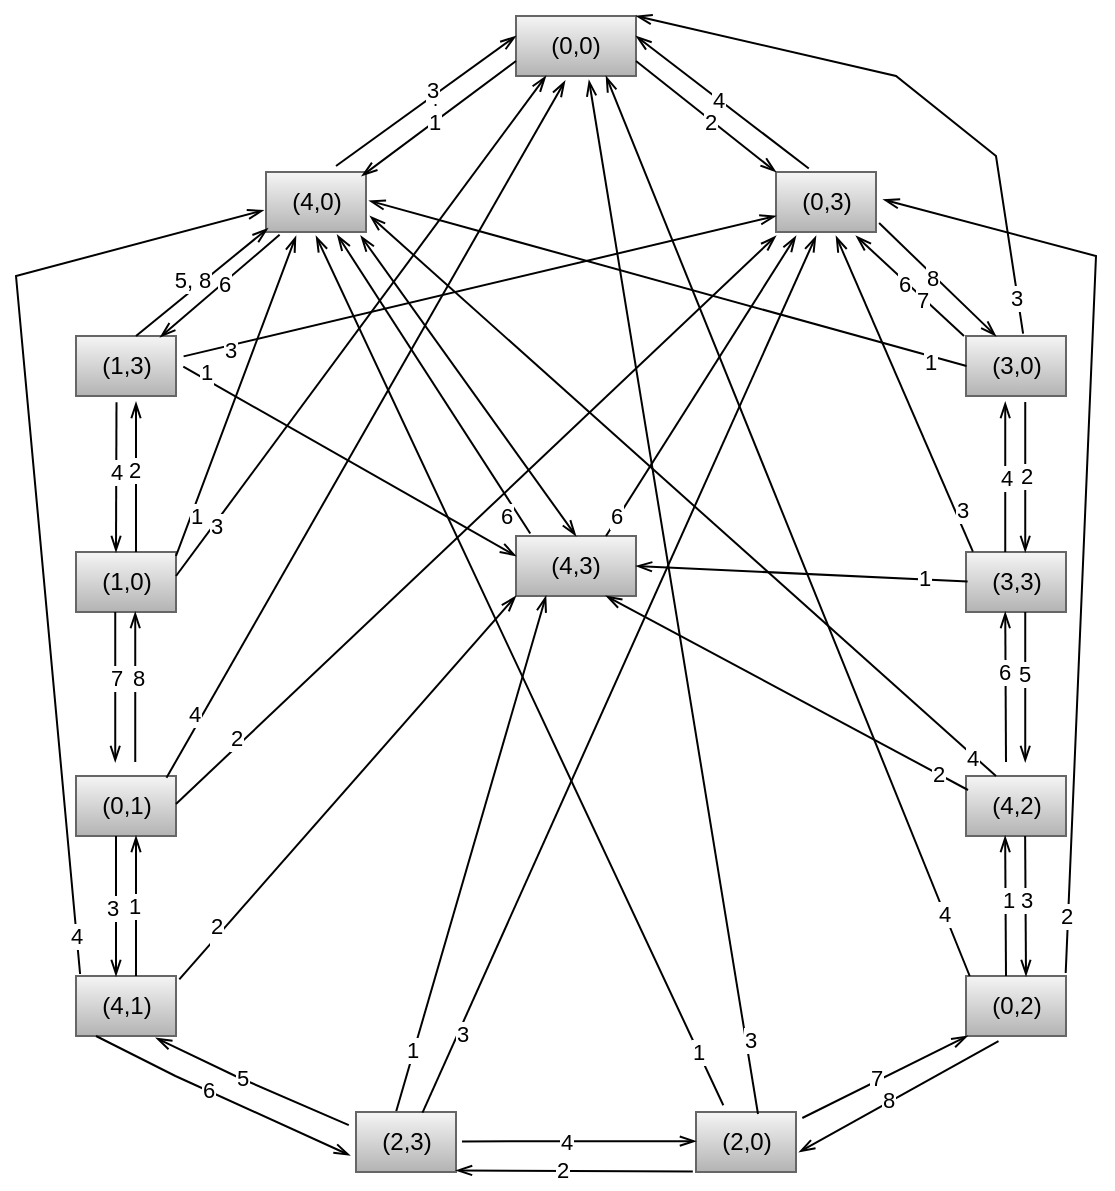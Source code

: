 <mxfile version="24.9.0">
  <diagram name="Strona-1" id="5XHEG-r7JcozLYzEbHpV">
    <mxGraphModel dx="1221" dy="759" grid="1" gridSize="10" guides="1" tooltips="1" connect="1" arrows="1" fold="1" page="1" pageScale="1" pageWidth="827" pageHeight="1169" math="0" shadow="0">
      <root>
        <mxCell id="0" />
        <mxCell id="1" parent="0" />
        <mxCell id="aYmNwZs_Y1c9iqJjh8kd-1" value="(0,0)" style="text;html=1;align=center;verticalAlign=middle;whiteSpace=wrap;rounded=0;fillColor=#f5f5f5;strokeColor=#666666;gradientColor=#b3b3b3;" parent="1" vertex="1">
          <mxGeometry x="370" y="90" width="60" height="30" as="geometry" />
        </mxCell>
        <mxCell id="aYmNwZs_Y1c9iqJjh8kd-2" value="(4,0)" style="text;html=1;align=center;verticalAlign=middle;resizable=0;points=[];autosize=1;strokeColor=#666666;fillColor=#f5f5f5;gradientColor=#b3b3b3;" parent="1" vertex="1">
          <mxGeometry x="245" y="168" width="50" height="30" as="geometry" />
        </mxCell>
        <mxCell id="aYmNwZs_Y1c9iqJjh8kd-3" value="(0,3)" style="text;html=1;align=center;verticalAlign=middle;resizable=0;points=[];autosize=1;strokeColor=#666666;fillColor=#f5f5f5;gradientColor=#b3b3b3;" parent="1" vertex="1">
          <mxGeometry x="500" y="168" width="50" height="30" as="geometry" />
        </mxCell>
        <mxCell id="aYmNwZs_Y1c9iqJjh8kd-4" value="" style="endArrow=none;startArrow=openThin;html=1;rounded=0;entryX=0;entryY=0.75;entryDx=0;entryDy=0;startFill=0;endFill=0;exitX=0.957;exitY=0.067;exitDx=0;exitDy=0;exitPerimeter=0;" parent="1" source="aYmNwZs_Y1c9iqJjh8kd-2" target="aYmNwZs_Y1c9iqJjh8kd-1" edge="1">
          <mxGeometry width="50" height="50" relative="1" as="geometry">
            <mxPoint x="300" y="170" as="sourcePoint" />
            <mxPoint x="365" y="120" as="targetPoint" />
          </mxGeometry>
        </mxCell>
        <mxCell id="aYmNwZs_Y1c9iqJjh8kd-19" value="1&lt;div&gt;&lt;br&gt;&lt;/div&gt;" style="edgeLabel;html=1;align=center;verticalAlign=middle;resizable=0;points=[];" parent="aYmNwZs_Y1c9iqJjh8kd-4" vertex="1" connectable="0">
          <mxGeometry x="0.009" relative="1" as="geometry">
            <mxPoint x="-3" y="9" as="offset" />
          </mxGeometry>
        </mxCell>
        <mxCell id="aYmNwZs_Y1c9iqJjh8kd-7" value="" style="endArrow=none;startArrow=openThin;html=1;rounded=0;entryX=1;entryY=0.75;entryDx=0;entryDy=0;targetPerimeterSpacing=6;startFill=0;endFill=0;" parent="1" target="aYmNwZs_Y1c9iqJjh8kd-1" edge="1">
          <mxGeometry width="50" height="50" relative="1" as="geometry">
            <mxPoint x="500" y="168" as="sourcePoint" />
            <mxPoint x="425" y="111" as="targetPoint" />
          </mxGeometry>
        </mxCell>
        <mxCell id="aYmNwZs_Y1c9iqJjh8kd-21" value="2" style="edgeLabel;html=1;align=center;verticalAlign=middle;resizable=0;points=[];" parent="aYmNwZs_Y1c9iqJjh8kd-7" vertex="1" connectable="0">
          <mxGeometry x="-0.074" y="1" relative="1" as="geometry">
            <mxPoint as="offset" />
          </mxGeometry>
        </mxCell>
        <mxCell id="aYmNwZs_Y1c9iqJjh8kd-8" value="(4,3)" style="text;html=1;align=center;verticalAlign=middle;whiteSpace=wrap;rounded=0;fillColor=#f5f5f5;strokeColor=#666666;gradientColor=#b3b3b3;" parent="1" vertex="1">
          <mxGeometry x="370" y="350" width="60" height="30" as="geometry" />
        </mxCell>
        <mxCell id="aYmNwZs_Y1c9iqJjh8kd-9" value="(1,3)" style="text;html=1;align=center;verticalAlign=middle;resizable=0;points=[];autosize=1;strokeColor=#666666;fillColor=#f5f5f5;gradientColor=#b3b3b3;" parent="1" vertex="1">
          <mxGeometry x="150" y="250" width="50" height="30" as="geometry" />
        </mxCell>
        <mxCell id="aYmNwZs_Y1c9iqJjh8kd-10" value="(3,0)" style="text;html=1;align=center;verticalAlign=middle;resizable=0;points=[];autosize=1;strokeColor=#666666;fillColor=#f5f5f5;gradientColor=#b3b3b3;" parent="1" vertex="1">
          <mxGeometry x="595" y="250" width="50" height="30" as="geometry" />
        </mxCell>
        <mxCell id="aYmNwZs_Y1c9iqJjh8kd-11" value="(1,0)" style="text;html=1;align=center;verticalAlign=middle;resizable=0;points=[];autosize=1;strokeColor=#666666;fillColor=#f5f5f5;gradientColor=#b3b3b3;" parent="1" vertex="1">
          <mxGeometry x="150" y="358" width="50" height="30" as="geometry" />
        </mxCell>
        <mxCell id="aYmNwZs_Y1c9iqJjh8kd-12" value="(0,1)" style="text;html=1;align=center;verticalAlign=middle;resizable=0;points=[];autosize=1;strokeColor=#666666;fillColor=#f5f5f5;gradientColor=#b3b3b3;" parent="1" vertex="1">
          <mxGeometry x="150" y="470" width="50" height="30" as="geometry" />
        </mxCell>
        <mxCell id="aYmNwZs_Y1c9iqJjh8kd-13" value="(4,1)" style="text;html=1;align=center;verticalAlign=middle;resizable=0;points=[];autosize=1;strokeColor=#666666;fillColor=#f5f5f5;gradientColor=#b3b3b3;" parent="1" vertex="1">
          <mxGeometry x="150" y="570" width="50" height="30" as="geometry" />
        </mxCell>
        <mxCell id="aYmNwZs_Y1c9iqJjh8kd-14" value="(3,3)" style="text;html=1;align=center;verticalAlign=middle;resizable=0;points=[];autosize=1;strokeColor=#666666;fillColor=#f5f5f5;gradientColor=#b3b3b3;" parent="1" vertex="1">
          <mxGeometry x="595" y="358" width="50" height="30" as="geometry" />
        </mxCell>
        <mxCell id="aYmNwZs_Y1c9iqJjh8kd-15" value="(4,2)" style="text;html=1;align=center;verticalAlign=middle;resizable=0;points=[];autosize=1;strokeColor=#666666;fillColor=#f5f5f5;gradientColor=#b3b3b3;" parent="1" vertex="1">
          <mxGeometry x="595" y="470" width="50" height="30" as="geometry" />
        </mxCell>
        <mxCell id="aYmNwZs_Y1c9iqJjh8kd-16" value="(0,2)" style="text;html=1;align=center;verticalAlign=middle;resizable=0;points=[];autosize=1;strokeColor=#666666;fillColor=#f5f5f5;gradientColor=#b3b3b3;" parent="1" vertex="1">
          <mxGeometry x="595" y="570" width="50" height="30" as="geometry" />
        </mxCell>
        <mxCell id="aYmNwZs_Y1c9iqJjh8kd-27" value="" style="endArrow=openThin;startArrow=none;html=1;rounded=0;entryX=0.019;entryY=0.94;entryDx=0;entryDy=0;startFill=0;endFill=0;entryPerimeter=0;" parent="1" target="aYmNwZs_Y1c9iqJjh8kd-2" edge="1">
          <mxGeometry width="50" height="50" relative="1" as="geometry">
            <mxPoint x="180" y="250" as="sourcePoint" />
            <mxPoint x="255" y="193" as="targetPoint" />
          </mxGeometry>
        </mxCell>
        <mxCell id="Pfp1v4sWHXsM7J0-VuYN-1" value="5, 8" style="edgeLabel;html=1;align=center;verticalAlign=middle;resizable=0;points=[];" parent="aYmNwZs_Y1c9iqJjh8kd-27" connectable="0" vertex="1">
          <mxGeometry x="-0.127" y="1" relative="1" as="geometry">
            <mxPoint y="-4" as="offset" />
          </mxGeometry>
        </mxCell>
        <mxCell id="aYmNwZs_Y1c9iqJjh8kd-23" value="" style="endArrow=none;startArrow=openThin;html=1;rounded=0;startFill=0;endFill=0;exitX=0.841;exitY=0.02;exitDx=0;exitDy=0;exitPerimeter=0;entryX=0.136;entryY=1.047;entryDx=0;entryDy=0;entryPerimeter=0;" parent="1" source="aYmNwZs_Y1c9iqJjh8kd-9" target="aYmNwZs_Y1c9iqJjh8kd-2" edge="1">
          <mxGeometry width="50" height="50" relative="1" as="geometry">
            <mxPoint x="200" y="250" as="sourcePoint" />
            <mxPoint x="250" y="210" as="targetPoint" />
          </mxGeometry>
        </mxCell>
        <mxCell id="aYmNwZs_Y1c9iqJjh8kd-24" value="6" style="edgeLabel;html=1;align=center;verticalAlign=middle;resizable=0;points=[];" parent="aYmNwZs_Y1c9iqJjh8kd-23" vertex="1" connectable="0">
          <mxGeometry x="0.009" relative="1" as="geometry">
            <mxPoint x="2" y="-1" as="offset" />
          </mxGeometry>
        </mxCell>
        <mxCell id="aYmNwZs_Y1c9iqJjh8kd-29" value="" style="endArrow=none;startArrow=openThin;html=1;rounded=0;entryX=1.031;entryY=0.851;entryDx=0;entryDy=0;startFill=0;endFill=0;entryPerimeter=0;" parent="1" target="aYmNwZs_Y1c9iqJjh8kd-3" edge="1">
          <mxGeometry width="50" height="50" relative="1" as="geometry">
            <mxPoint x="610" y="250" as="sourcePoint" />
            <mxPoint x="540.0" y="193" as="targetPoint" />
          </mxGeometry>
        </mxCell>
        <mxCell id="aYmNwZs_Y1c9iqJjh8kd-30" value="&lt;div&gt;8&lt;/div&gt;" style="edgeLabel;html=1;align=center;verticalAlign=middle;resizable=0;points=[];" parent="aYmNwZs_Y1c9iqJjh8kd-29" vertex="1" connectable="0">
          <mxGeometry x="0.009" relative="1" as="geometry">
            <mxPoint x="-3" y="-1" as="offset" />
          </mxGeometry>
        </mxCell>
        <mxCell id="aYmNwZs_Y1c9iqJjh8kd-25" value="" style="endArrow=openThin;startArrow=none;html=1;rounded=0;startFill=0;endFill=0;" parent="1" edge="1">
          <mxGeometry width="50" height="50" relative="1" as="geometry">
            <mxPoint x="594" y="250" as="sourcePoint" />
            <mxPoint x="540" y="200" as="targetPoint" />
          </mxGeometry>
        </mxCell>
        <mxCell id="aYmNwZs_Y1c9iqJjh8kd-26" value="&lt;div&gt;6&lt;/div&gt;" style="edgeLabel;html=1;align=center;verticalAlign=middle;resizable=0;points=[];" parent="aYmNwZs_Y1c9iqJjh8kd-25" vertex="1" connectable="0">
          <mxGeometry x="0.009" relative="1" as="geometry">
            <mxPoint x="-3" y="-1" as="offset" />
          </mxGeometry>
        </mxCell>
        <mxCell id="aYmNwZs_Y1c9iqJjh8kd-31" value="7" style="edgeLabel;html=1;align=center;verticalAlign=middle;resizable=0;points=[];" parent="aYmNwZs_Y1c9iqJjh8kd-25" vertex="1" connectable="0">
          <mxGeometry x="-0.249" y="1" relative="1" as="geometry">
            <mxPoint as="offset" />
          </mxGeometry>
        </mxCell>
        <mxCell id="aYmNwZs_Y1c9iqJjh8kd-33" value="" style="endArrow=none;startArrow=openThin;html=1;rounded=0;entryX=0.405;entryY=1.106;entryDx=0;entryDy=0;startFill=0;endFill=0;entryPerimeter=0;" parent="1" target="aYmNwZs_Y1c9iqJjh8kd-9" edge="1">
          <mxGeometry width="50" height="50" relative="1" as="geometry">
            <mxPoint x="170" y="358" as="sourcePoint" />
            <mxPoint x="245" y="301" as="targetPoint" />
          </mxGeometry>
        </mxCell>
        <mxCell id="aYmNwZs_Y1c9iqJjh8kd-41" value="4" style="edgeLabel;html=1;align=center;verticalAlign=middle;resizable=0;points=[];" parent="aYmNwZs_Y1c9iqJjh8kd-33" vertex="1" connectable="0">
          <mxGeometry x="0.068" relative="1" as="geometry">
            <mxPoint as="offset" />
          </mxGeometry>
        </mxCell>
        <mxCell id="aYmNwZs_Y1c9iqJjh8kd-34" value="" style="endArrow=openThin;startArrow=none;html=1;rounded=0;entryX=0.405;entryY=1.106;entryDx=0;entryDy=0;startFill=0;endFill=0;entryPerimeter=0;" parent="1" edge="1">
          <mxGeometry width="50" height="50" relative="1" as="geometry">
            <mxPoint x="180" y="358" as="sourcePoint" />
            <mxPoint x="180" y="283" as="targetPoint" />
          </mxGeometry>
        </mxCell>
        <mxCell id="aYmNwZs_Y1c9iqJjh8kd-42" value="2" style="edgeLabel;html=1;align=center;verticalAlign=middle;resizable=0;points=[];" parent="aYmNwZs_Y1c9iqJjh8kd-34" vertex="1" connectable="0">
          <mxGeometry x="0.106" y="1" relative="1" as="geometry">
            <mxPoint as="offset" />
          </mxGeometry>
        </mxCell>
        <mxCell id="aYmNwZs_Y1c9iqJjh8kd-35" value="" style="endArrow=none;startArrow=openThin;html=1;rounded=0;entryX=0.405;entryY=1.106;entryDx=0;entryDy=0;startFill=0;endFill=0;entryPerimeter=0;" parent="1" edge="1">
          <mxGeometry width="50" height="50" relative="1" as="geometry">
            <mxPoint x="169.62" y="463" as="sourcePoint" />
            <mxPoint x="169.62" y="388" as="targetPoint" />
          </mxGeometry>
        </mxCell>
        <mxCell id="aYmNwZs_Y1c9iqJjh8kd-43" value="7" style="edgeLabel;html=1;align=center;verticalAlign=middle;resizable=0;points=[];" parent="aYmNwZs_Y1c9iqJjh8kd-35" vertex="1" connectable="0">
          <mxGeometry x="0.117" relative="1" as="geometry">
            <mxPoint as="offset" />
          </mxGeometry>
        </mxCell>
        <mxCell id="aYmNwZs_Y1c9iqJjh8kd-36" value="" style="endArrow=openThin;startArrow=none;html=1;rounded=0;entryX=0.405;entryY=1.106;entryDx=0;entryDy=0;startFill=0;endFill=0;entryPerimeter=0;" parent="1" edge="1">
          <mxGeometry width="50" height="50" relative="1" as="geometry">
            <mxPoint x="179.62" y="463" as="sourcePoint" />
            <mxPoint x="179.62" y="388" as="targetPoint" />
          </mxGeometry>
        </mxCell>
        <mxCell id="aYmNwZs_Y1c9iqJjh8kd-44" value="8" style="edgeLabel;html=1;align=center;verticalAlign=middle;resizable=0;points=[];" parent="aYmNwZs_Y1c9iqJjh8kd-36" vertex="1" connectable="0">
          <mxGeometry x="0.117" y="-1" relative="1" as="geometry">
            <mxPoint as="offset" />
          </mxGeometry>
        </mxCell>
        <mxCell id="aYmNwZs_Y1c9iqJjh8kd-37" value="" style="endArrow=openThin;startArrow=none;html=1;rounded=0;entryX=0.405;entryY=1.106;entryDx=0;entryDy=0;startFill=0;endFill=0;entryPerimeter=0;" parent="1" edge="1">
          <mxGeometry width="50" height="50" relative="1" as="geometry">
            <mxPoint x="614.62" y="358" as="sourcePoint" />
            <mxPoint x="614.62" y="283" as="targetPoint" />
          </mxGeometry>
        </mxCell>
        <mxCell id="aYmNwZs_Y1c9iqJjh8kd-45" value="4" style="edgeLabel;html=1;align=center;verticalAlign=middle;resizable=0;points=[];" parent="aYmNwZs_Y1c9iqJjh8kd-37" vertex="1" connectable="0">
          <mxGeometry x="-0.017" relative="1" as="geometry">
            <mxPoint as="offset" />
          </mxGeometry>
        </mxCell>
        <mxCell id="aYmNwZs_Y1c9iqJjh8kd-38" value="" style="endArrow=none;startArrow=openThin;html=1;rounded=0;entryX=0.405;entryY=1.106;entryDx=0;entryDy=0;startFill=0;endFill=0;entryPerimeter=0;" parent="1" edge="1">
          <mxGeometry width="50" height="50" relative="1" as="geometry">
            <mxPoint x="624.62" y="358" as="sourcePoint" />
            <mxPoint x="624.62" y="283" as="targetPoint" />
          </mxGeometry>
        </mxCell>
        <mxCell id="aYmNwZs_Y1c9iqJjh8kd-46" value="2" style="edgeLabel;html=1;align=center;verticalAlign=middle;resizable=0;points=[];" parent="aYmNwZs_Y1c9iqJjh8kd-38" vertex="1" connectable="0">
          <mxGeometry x="0.024" relative="1" as="geometry">
            <mxPoint as="offset" />
          </mxGeometry>
        </mxCell>
        <mxCell id="aYmNwZs_Y1c9iqJjh8kd-39" value="" style="endArrow=openThin;startArrow=none;html=1;rounded=0;entryX=0.405;entryY=1.106;entryDx=0;entryDy=0;startFill=0;endFill=0;entryPerimeter=0;" parent="1" edge="1">
          <mxGeometry width="50" height="50" relative="1" as="geometry">
            <mxPoint x="615" y="463" as="sourcePoint" />
            <mxPoint x="614.62" y="388" as="targetPoint" />
          </mxGeometry>
        </mxCell>
        <mxCell id="aYmNwZs_Y1c9iqJjh8kd-47" value="6" style="edgeLabel;html=1;align=center;verticalAlign=middle;resizable=0;points=[];" parent="aYmNwZs_Y1c9iqJjh8kd-39" vertex="1" connectable="0">
          <mxGeometry x="0.199" y="1" relative="1" as="geometry">
            <mxPoint as="offset" />
          </mxGeometry>
        </mxCell>
        <mxCell id="aYmNwZs_Y1c9iqJjh8kd-40" value="" style="endArrow=none;startArrow=openThin;html=1;rounded=0;entryX=0.405;entryY=1.106;entryDx=0;entryDy=0;startFill=0;endFill=0;entryPerimeter=0;" parent="1" edge="1">
          <mxGeometry width="50" height="50" relative="1" as="geometry">
            <mxPoint x="624.62" y="463" as="sourcePoint" />
            <mxPoint x="624.62" y="388" as="targetPoint" />
          </mxGeometry>
        </mxCell>
        <mxCell id="aYmNwZs_Y1c9iqJjh8kd-49" value="5" style="edgeLabel;html=1;align=center;verticalAlign=middle;resizable=0;points=[];" parent="aYmNwZs_Y1c9iqJjh8kd-40" connectable="0" vertex="1">
          <mxGeometry x="0.178" y="1" relative="1" as="geometry">
            <mxPoint as="offset" />
          </mxGeometry>
        </mxCell>
        <mxCell id="aYmNwZs_Y1c9iqJjh8kd-50" value="" style="endArrow=none;startArrow=openThin;html=1;rounded=0;entryX=0.405;entryY=1.106;entryDx=0;entryDy=0;startFill=0;endFill=0;entryPerimeter=0;" parent="1" edge="1">
          <mxGeometry width="50" height="50" relative="1" as="geometry">
            <mxPoint x="170" y="570" as="sourcePoint" />
            <mxPoint x="170" y="500" as="targetPoint" />
          </mxGeometry>
        </mxCell>
        <mxCell id="Pfp1v4sWHXsM7J0-VuYN-6" value="3" style="edgeLabel;html=1;align=center;verticalAlign=middle;resizable=0;points=[];" parent="aYmNwZs_Y1c9iqJjh8kd-50" connectable="0" vertex="1">
          <mxGeometry x="-0.022" y="2" relative="1" as="geometry">
            <mxPoint as="offset" />
          </mxGeometry>
        </mxCell>
        <mxCell id="aYmNwZs_Y1c9iqJjh8kd-53" value="" style="endArrow=openThin;startArrow=none;html=1;rounded=0;startFill=0;endFill=0;" parent="1" edge="1">
          <mxGeometry width="50" height="50" relative="1" as="geometry">
            <mxPoint x="280" y="165" as="sourcePoint" />
            <mxPoint x="370" y="100" as="targetPoint" />
          </mxGeometry>
        </mxCell>
        <mxCell id="aYmNwZs_Y1c9iqJjh8kd-54" value="4" style="edgeLabel;html=1;align=center;verticalAlign=middle;resizable=0;points=[];" parent="aYmNwZs_Y1c9iqJjh8kd-53" vertex="1" connectable="0">
          <mxGeometry x="0.057" relative="1" as="geometry">
            <mxPoint as="offset" />
          </mxGeometry>
        </mxCell>
        <mxCell id="aYmNwZs_Y1c9iqJjh8kd-57" value="3" style="edgeLabel;html=1;align=center;verticalAlign=middle;resizable=0;points=[];" parent="aYmNwZs_Y1c9iqJjh8kd-53" vertex="1" connectable="0">
          <mxGeometry x="0.086" y="3" relative="1" as="geometry">
            <mxPoint as="offset" />
          </mxGeometry>
        </mxCell>
        <mxCell id="aYmNwZs_Y1c9iqJjh8kd-55" value="" style="endArrow=openThin;startArrow=none;html=1;rounded=0;startFill=0;endFill=0;exitX=0.328;exitY=-0.058;exitDx=0;exitDy=0;exitPerimeter=0;" parent="1" source="aYmNwZs_Y1c9iqJjh8kd-3" edge="1">
          <mxGeometry width="50" height="50" relative="1" as="geometry">
            <mxPoint x="530" y="178" as="sourcePoint" />
            <mxPoint x="430" y="100" as="targetPoint" />
          </mxGeometry>
        </mxCell>
        <mxCell id="aYmNwZs_Y1c9iqJjh8kd-56" value="4" style="edgeLabel;html=1;align=center;verticalAlign=middle;resizable=0;points=[];" parent="aYmNwZs_Y1c9iqJjh8kd-55" vertex="1" connectable="0">
          <mxGeometry x="0.057" relative="1" as="geometry">
            <mxPoint as="offset" />
          </mxGeometry>
        </mxCell>
        <mxCell id="aYmNwZs_Y1c9iqJjh8kd-62" value="" style="endArrow=none;startArrow=openThin;html=1;rounded=0;entryX=0;entryY=0.75;entryDx=0;entryDy=0;startFill=0;endFill=0;exitX=0.25;exitY=1;exitDx=0;exitDy=0;" parent="1" source="aYmNwZs_Y1c9iqJjh8kd-8" edge="1">
          <mxGeometry width="50" height="50" relative="1" as="geometry">
            <mxPoint x="390" y="390" as="sourcePoint" />
            <mxPoint x="310" y="638" as="targetPoint" />
          </mxGeometry>
        </mxCell>
        <mxCell id="2L5tRokcRGzF5KFAs5Hx-34" value="1" style="edgeLabel;html=1;align=center;verticalAlign=middle;resizable=0;points=[];" parent="aYmNwZs_Y1c9iqJjh8kd-62" connectable="0" vertex="1">
          <mxGeometry x="0.755" y="-1" relative="1" as="geometry">
            <mxPoint as="offset" />
          </mxGeometry>
        </mxCell>
        <mxCell id="aYmNwZs_Y1c9iqJjh8kd-63" value="" style="endArrow=none;startArrow=openThin;html=1;rounded=0;entryX=0.75;entryY=0;entryDx=0;entryDy=0;startFill=0;endFill=0;" parent="1" target="aYmNwZs_Y1c9iqJjh8kd-8" edge="1">
          <mxGeometry width="50" height="50" relative="1" as="geometry">
            <mxPoint x="510" y="200" as="sourcePoint" />
            <mxPoint x="430" y="250" as="targetPoint" />
          </mxGeometry>
        </mxCell>
        <mxCell id="aYmNwZs_Y1c9iqJjh8kd-64" value="6" style="edgeLabel;html=1;align=center;verticalAlign=middle;resizable=0;points=[];" parent="aYmNwZs_Y1c9iqJjh8kd-63" vertex="1" connectable="0">
          <mxGeometry x="0.009" relative="1" as="geometry">
            <mxPoint x="-42" y="64" as="offset" />
          </mxGeometry>
        </mxCell>
        <mxCell id="aYmNwZs_Y1c9iqJjh8kd-65" value="" style="endArrow=openThin;startArrow=openThin;html=1;rounded=0;entryX=0.5;entryY=0;entryDx=0;entryDy=0;startFill=0;endFill=0;exitX=0.947;exitY=1.064;exitDx=0;exitDy=0;exitPerimeter=0;" parent="1" source="aYmNwZs_Y1c9iqJjh8kd-2" target="aYmNwZs_Y1c9iqJjh8kd-8" edge="1">
          <mxGeometry width="50" height="50" relative="1" as="geometry">
            <mxPoint x="300" y="200" as="sourcePoint" />
            <mxPoint x="375" y="240" as="targetPoint" />
          </mxGeometry>
        </mxCell>
        <mxCell id="aYmNwZs_Y1c9iqJjh8kd-66" value="" style="endArrow=none;startArrow=openThin;html=1;rounded=0;entryX=0.119;entryY=-0.042;entryDx=0;entryDy=0;startFill=0;endFill=0;entryPerimeter=0;exitX=0.712;exitY=1.047;exitDx=0;exitDy=0;exitPerimeter=0;" parent="1" source="aYmNwZs_Y1c9iqJjh8kd-2" target="aYmNwZs_Y1c9iqJjh8kd-8" edge="1">
          <mxGeometry width="50" height="50" relative="1" as="geometry">
            <mxPoint x="290" y="200" as="sourcePoint" />
            <mxPoint x="370" y="250" as="targetPoint" />
          </mxGeometry>
        </mxCell>
        <mxCell id="aYmNwZs_Y1c9iqJjh8kd-67" value="6" style="edgeLabel;html=1;align=center;verticalAlign=middle;resizable=0;points=[];" parent="aYmNwZs_Y1c9iqJjh8kd-66" vertex="1" connectable="0">
          <mxGeometry x="0.009" relative="1" as="geometry">
            <mxPoint x="36" y="65" as="offset" />
          </mxGeometry>
        </mxCell>
        <mxCell id="aYmNwZs_Y1c9iqJjh8kd-71" value="" style="endArrow=openThin;startArrow=none;html=1;rounded=0;exitX=0.571;exitY=-0.039;exitDx=0;exitDy=0;exitPerimeter=0;startFill=0;endFill=0;entryX=1;entryY=0;entryDx=0;entryDy=0;" parent="1" source="aYmNwZs_Y1c9iqJjh8kd-10" target="aYmNwZs_Y1c9iqJjh8kd-1" edge="1">
          <mxGeometry width="50" height="50" relative="1" as="geometry">
            <mxPoint x="636.0" y="257" as="sourcePoint" />
            <mxPoint x="450" y="100" as="targetPoint" />
            <Array as="points">
              <mxPoint x="610" y="160" />
              <mxPoint x="560" y="120" />
            </Array>
          </mxGeometry>
        </mxCell>
        <mxCell id="2L5tRokcRGzF5KFAs5Hx-59" value="3" style="edgeLabel;html=1;align=center;verticalAlign=middle;resizable=0;points=[];" parent="aYmNwZs_Y1c9iqJjh8kd-71" connectable="0" vertex="1">
          <mxGeometry x="-0.048" y="1" relative="1" as="geometry">
            <mxPoint x="47" y="99" as="offset" />
          </mxGeometry>
        </mxCell>
        <mxCell id="aYmNwZs_Y1c9iqJjh8kd-72" value="" style="endArrow=none;startArrow=openThin;html=1;rounded=0;endFill=0;startFill=0;entryX=0.016;entryY=0.491;entryDx=0;entryDy=0;entryPerimeter=0;exitX=1;exitY=0.5;exitDx=0;exitDy=0;" parent="1" source="aYmNwZs_Y1c9iqJjh8kd-8" target="aYmNwZs_Y1c9iqJjh8kd-14" edge="1">
          <mxGeometry width="50" height="50" relative="1" as="geometry">
            <mxPoint x="440" y="370" as="sourcePoint" />
            <mxPoint x="590" y="372" as="targetPoint" />
          </mxGeometry>
        </mxCell>
        <mxCell id="2L5tRokcRGzF5KFAs5Hx-57" value="1" style="edgeLabel;html=1;align=center;verticalAlign=middle;resizable=0;points=[];" parent="aYmNwZs_Y1c9iqJjh8kd-72" connectable="0" vertex="1">
          <mxGeometry x="0.736" y="1" relative="1" as="geometry">
            <mxPoint as="offset" />
          </mxGeometry>
        </mxCell>
        <mxCell id="aYmNwZs_Y1c9iqJjh8kd-73" value="" style="endArrow=none;startArrow=openThin;html=1;rounded=0;endFill=0;startFill=0;entryX=0.069;entryY=-0.007;entryDx=0;entryDy=0;entryPerimeter=0;" parent="1" target="aYmNwZs_Y1c9iqJjh8kd-14" edge="1">
          <mxGeometry width="50" height="50" relative="1" as="geometry">
            <mxPoint x="530" y="200" as="sourcePoint" />
            <mxPoint x="600" y="350" as="targetPoint" />
          </mxGeometry>
        </mxCell>
        <mxCell id="2L5tRokcRGzF5KFAs5Hx-58" value="3" style="edgeLabel;html=1;align=center;verticalAlign=middle;resizable=0;points=[];" parent="aYmNwZs_Y1c9iqJjh8kd-73" connectable="0" vertex="1">
          <mxGeometry x="0.744" y="3" relative="1" as="geometry">
            <mxPoint as="offset" />
          </mxGeometry>
        </mxCell>
        <mxCell id="aYmNwZs_Y1c9iqJjh8kd-75" value="" style="endArrow=none;startArrow=openThin;html=1;rounded=0;endFill=0;startFill=0;" parent="1" edge="1">
          <mxGeometry width="50" height="50" relative="1" as="geometry">
            <mxPoint x="415" y="380" as="sourcePoint" />
            <mxPoint x="596" y="477" as="targetPoint" />
          </mxGeometry>
        </mxCell>
        <mxCell id="2L5tRokcRGzF5KFAs5Hx-51" value="2" style="edgeLabel;html=1;align=center;verticalAlign=middle;resizable=0;points=[];" parent="aYmNwZs_Y1c9iqJjh8kd-75" connectable="0" vertex="1">
          <mxGeometry x="0.835" relative="1" as="geometry">
            <mxPoint as="offset" />
          </mxGeometry>
        </mxCell>
        <mxCell id="Pfp1v4sWHXsM7J0-VuYN-2" value="" style="endArrow=openThin;startArrow=none;html=1;rounded=0;entryX=0.405;entryY=1.106;entryDx=0;entryDy=0;startFill=0;endFill=0;entryPerimeter=0;" parent="1" edge="1">
          <mxGeometry width="50" height="50" relative="1" as="geometry">
            <mxPoint x="180" y="570" as="sourcePoint" />
            <mxPoint x="180" y="500" as="targetPoint" />
          </mxGeometry>
        </mxCell>
        <mxCell id="Pfp1v4sWHXsM7J0-VuYN-7" value="1" style="edgeLabel;html=1;align=center;verticalAlign=middle;resizable=0;points=[];" parent="Pfp1v4sWHXsM7J0-VuYN-2" connectable="0" vertex="1">
          <mxGeometry x="0.001" y="1" relative="1" as="geometry">
            <mxPoint as="offset" />
          </mxGeometry>
        </mxCell>
        <mxCell id="Pfp1v4sWHXsM7J0-VuYN-12" value="" style="endArrow=openThin;startArrow=none;html=1;rounded=0;entryX=0.405;entryY=1.106;entryDx=0;entryDy=0;startFill=0;endFill=0;entryPerimeter=0;" parent="1" edge="1">
          <mxGeometry width="50" height="50" relative="1" as="geometry">
            <mxPoint x="615" y="570" as="sourcePoint" />
            <mxPoint x="614.57" y="500" as="targetPoint" />
          </mxGeometry>
        </mxCell>
        <mxCell id="Pfp1v4sWHXsM7J0-VuYN-16" value="1" style="edgeLabel;html=1;align=center;verticalAlign=middle;resizable=0;points=[];" parent="Pfp1v4sWHXsM7J0-VuYN-12" connectable="0" vertex="1">
          <mxGeometry x="0.094" y="-1" relative="1" as="geometry">
            <mxPoint as="offset" />
          </mxGeometry>
        </mxCell>
        <mxCell id="Pfp1v4sWHXsM7J0-VuYN-14" value="" style="endArrow=none;startArrow=openThin;html=1;rounded=0;entryX=0.405;entryY=1.106;entryDx=0;entryDy=0;startFill=0;endFill=0;entryPerimeter=0;" parent="1" edge="1">
          <mxGeometry width="50" height="50" relative="1" as="geometry">
            <mxPoint x="625" y="570" as="sourcePoint" />
            <mxPoint x="624.57" y="500" as="targetPoint" />
          </mxGeometry>
        </mxCell>
        <mxCell id="Pfp1v4sWHXsM7J0-VuYN-17" value="3" style="edgeLabel;html=1;align=center;verticalAlign=middle;resizable=0;points=[];" parent="Pfp1v4sWHXsM7J0-VuYN-14" connectable="0" vertex="1">
          <mxGeometry x="0.094" relative="1" as="geometry">
            <mxPoint as="offset" />
          </mxGeometry>
        </mxCell>
        <mxCell id="Pfp1v4sWHXsM7J0-VuYN-18" value="(2,3)" style="text;html=1;align=center;verticalAlign=middle;resizable=0;points=[];autosize=1;fillColor=#f5f5f5;strokeColor=#666666;gradientColor=#b3b3b3;" parent="1" vertex="1">
          <mxGeometry x="290" y="638" width="50" height="30" as="geometry" />
        </mxCell>
        <mxCell id="Pfp1v4sWHXsM7J0-VuYN-19" value="(2,0)" style="text;html=1;align=center;verticalAlign=middle;resizable=0;points=[];autosize=1;strokeColor=#666666;fillColor=#f5f5f5;gradientColor=#b3b3b3;" parent="1" vertex="1">
          <mxGeometry x="460" y="638" width="50" height="30" as="geometry" />
        </mxCell>
        <mxCell id="Pfp1v4sWHXsM7J0-VuYN-23" value="" style="endArrow=none;startArrow=openThin;html=1;rounded=0;entryX=1.06;entryY=0.491;entryDx=0;entryDy=0;startFill=0;endFill=0;entryPerimeter=0;" parent="1" target="Pfp1v4sWHXsM7J0-VuYN-18" edge="1">
          <mxGeometry width="50" height="50" relative="1" as="geometry">
            <mxPoint x="460" y="652.57" as="sourcePoint" />
            <mxPoint x="350.3" y="652.82" as="targetPoint" />
            <Array as="points">
              <mxPoint x="410" y="652.57" />
            </Array>
          </mxGeometry>
        </mxCell>
        <mxCell id="Pfp1v4sWHXsM7J0-VuYN-24" value="4" style="edgeLabel;html=1;align=center;verticalAlign=middle;resizable=0;points=[];" parent="Pfp1v4sWHXsM7J0-VuYN-23" connectable="0" vertex="1">
          <mxGeometry x="0.117" relative="1" as="geometry">
            <mxPoint as="offset" />
          </mxGeometry>
        </mxCell>
        <mxCell id="Pfp1v4sWHXsM7J0-VuYN-25" value="" style="endArrow=openThin;startArrow=none;html=1;rounded=0;startFill=0;endFill=0;entryX=0.932;entryY=0.953;entryDx=0;entryDy=0;entryPerimeter=0;" parent="1" edge="1">
          <mxGeometry width="50" height="50" relative="1" as="geometry">
            <mxPoint x="458.4" y="667.74" as="sourcePoint" />
            <mxPoint x="340.0" y="667.2" as="targetPoint" />
          </mxGeometry>
        </mxCell>
        <mxCell id="Pfp1v4sWHXsM7J0-VuYN-26" value="2" style="edgeLabel;html=1;align=center;verticalAlign=middle;resizable=0;points=[];" parent="Pfp1v4sWHXsM7J0-VuYN-25" connectable="0" vertex="1">
          <mxGeometry x="0.117" y="-1" relative="1" as="geometry">
            <mxPoint as="offset" />
          </mxGeometry>
        </mxCell>
        <mxCell id="Pfp1v4sWHXsM7J0-VuYN-27" value="" style="endArrow=none;startArrow=openThin;html=1;rounded=0;startFill=0;endFill=0;exitX=0.016;exitY=0.998;exitDx=0;exitDy=0;exitPerimeter=0;entryX=1.063;entryY=0.1;entryDx=0;entryDy=0;entryPerimeter=0;" parent="1" source="aYmNwZs_Y1c9iqJjh8kd-16" target="Pfp1v4sWHXsM7J0-VuYN-19" edge="1">
          <mxGeometry width="50" height="50" relative="1" as="geometry">
            <mxPoint x="610" y="610" as="sourcePoint" />
            <mxPoint x="520" y="650" as="targetPoint" />
            <Array as="points" />
          </mxGeometry>
        </mxCell>
        <mxCell id="Pfp1v4sWHXsM7J0-VuYN-28" value="7" style="edgeLabel;html=1;align=center;verticalAlign=middle;resizable=0;points=[];" parent="Pfp1v4sWHXsM7J0-VuYN-27" connectable="0" vertex="1">
          <mxGeometry x="0.117" relative="1" as="geometry">
            <mxPoint y="-2" as="offset" />
          </mxGeometry>
        </mxCell>
        <mxCell id="Pfp1v4sWHXsM7J0-VuYN-29" value="" style="endArrow=openThin;startArrow=none;html=1;rounded=0;startFill=0;endFill=0;exitX=-0.072;exitY=0.552;exitDx=0;exitDy=0;exitPerimeter=0;entryX=0.799;entryY=1.033;entryDx=0;entryDy=0;entryPerimeter=0;" parent="1" target="aYmNwZs_Y1c9iqJjh8kd-13" edge="1">
          <mxGeometry width="50" height="50" relative="1" as="geometry">
            <mxPoint x="286.4" y="644.56" as="sourcePoint" />
            <mxPoint x="180" y="600" as="targetPoint" />
            <Array as="points">
              <mxPoint x="229.7" y="620.0" />
            </Array>
          </mxGeometry>
        </mxCell>
        <mxCell id="Pfp1v4sWHXsM7J0-VuYN-30" value="5" style="edgeLabel;html=1;align=center;verticalAlign=middle;resizable=0;points=[];" parent="Pfp1v4sWHXsM7J0-VuYN-29" connectable="0" vertex="1">
          <mxGeometry x="0.117" relative="1" as="geometry">
            <mxPoint as="offset" />
          </mxGeometry>
        </mxCell>
        <mxCell id="Pfp1v4sWHXsM7J0-VuYN-31" value="" style="endArrow=none;startArrow=openThin;html=1;rounded=0;startFill=0;endFill=0;exitX=-0.06;exitY=0.722;exitDx=0;exitDy=0;exitPerimeter=0;" parent="1" source="Pfp1v4sWHXsM7J0-VuYN-18" edge="1">
          <mxGeometry width="50" height="50" relative="1" as="geometry">
            <mxPoint x="270" y="650" as="sourcePoint" />
            <mxPoint x="160" y="600" as="targetPoint" />
            <Array as="points">
              <mxPoint x="199.7" y="620.0" />
            </Array>
          </mxGeometry>
        </mxCell>
        <mxCell id="Pfp1v4sWHXsM7J0-VuYN-32" value="6" style="edgeLabel;html=1;align=center;verticalAlign=middle;resizable=0;points=[];" parent="Pfp1v4sWHXsM7J0-VuYN-31" connectable="0" vertex="1">
          <mxGeometry x="0.117" relative="1" as="geometry">
            <mxPoint as="offset" />
          </mxGeometry>
        </mxCell>
        <mxCell id="Pfp1v4sWHXsM7J0-VuYN-33" value="" style="endArrow=openThin;startArrow=none;html=1;rounded=0;startFill=0;endFill=0;exitX=0.325;exitY=1.087;exitDx=0;exitDy=0;exitPerimeter=0;entryX=1.031;entryY=0.669;entryDx=0;entryDy=0;entryPerimeter=0;" parent="1" source="aYmNwZs_Y1c9iqJjh8kd-16" target="Pfp1v4sWHXsM7J0-VuYN-19" edge="1">
          <mxGeometry width="50" height="50" relative="1" as="geometry">
            <mxPoint x="604" y="620" as="sourcePoint" />
            <mxPoint x="520" y="650" as="targetPoint" />
            <Array as="points" />
          </mxGeometry>
        </mxCell>
        <mxCell id="Pfp1v4sWHXsM7J0-VuYN-34" value="8" style="edgeLabel;html=1;align=center;verticalAlign=middle;resizable=0;points=[];" parent="Pfp1v4sWHXsM7J0-VuYN-33" connectable="0" vertex="1">
          <mxGeometry x="0.117" relative="1" as="geometry">
            <mxPoint y="-2" as="offset" />
          </mxGeometry>
        </mxCell>
        <mxCell id="2L5tRokcRGzF5KFAs5Hx-1" value="" style="endArrow=openThin;html=1;rounded=0;exitX=1.073;exitY=0.511;exitDx=0;exitDy=0;exitPerimeter=0;endFill=0;" parent="1" source="aYmNwZs_Y1c9iqJjh8kd-9" edge="1">
          <mxGeometry width="50" height="50" relative="1" as="geometry">
            <mxPoint x="190" y="280" as="sourcePoint" />
            <mxPoint x="370" y="360" as="targetPoint" />
          </mxGeometry>
        </mxCell>
        <mxCell id="2L5tRokcRGzF5KFAs5Hx-5" value="1" style="edgeLabel;html=1;align=center;verticalAlign=middle;resizable=0;points=[];" parent="2L5tRokcRGzF5KFAs5Hx-1" connectable="0" vertex="1">
          <mxGeometry x="0.073" y="4" relative="1" as="geometry">
            <mxPoint x="-80" y="-45" as="offset" />
          </mxGeometry>
        </mxCell>
        <mxCell id="2L5tRokcRGzF5KFAs5Hx-3" value="" style="endArrow=openThin;html=1;rounded=0;exitX=1.076;exitY=0.34;exitDx=0;exitDy=0;exitPerimeter=0;endFill=0;" parent="1" source="aYmNwZs_Y1c9iqJjh8kd-9" edge="1">
          <mxGeometry width="50" height="50" relative="1" as="geometry">
            <mxPoint x="214" y="275" as="sourcePoint" />
            <mxPoint x="500" y="190" as="targetPoint" />
          </mxGeometry>
        </mxCell>
        <mxCell id="2L5tRokcRGzF5KFAs5Hx-4" value="3" style="edgeLabel;html=1;align=center;verticalAlign=middle;resizable=0;points=[];" parent="2L5tRokcRGzF5KFAs5Hx-3" connectable="0" vertex="1">
          <mxGeometry x="0.303" y="2" relative="1" as="geometry">
            <mxPoint x="-170" y="44" as="offset" />
          </mxGeometry>
        </mxCell>
        <mxCell id="2L5tRokcRGzF5KFAs5Hx-6" value="" style="endArrow=openThin;html=1;rounded=0;exitX=1;exitY=0.067;exitDx=0;exitDy=0;exitPerimeter=0;endFill=0;" parent="1" source="aYmNwZs_Y1c9iqJjh8kd-11" edge="1">
          <mxGeometry width="50" height="50" relative="1" as="geometry">
            <mxPoint x="200" y="374" as="sourcePoint" />
            <mxPoint x="260" y="200" as="targetPoint" />
          </mxGeometry>
        </mxCell>
        <mxCell id="2L5tRokcRGzF5KFAs5Hx-12" value="1" style="edgeLabel;html=1;align=center;verticalAlign=middle;resizable=0;points=[];" parent="2L5tRokcRGzF5KFAs5Hx-6" connectable="0" vertex="1">
          <mxGeometry x="-0.316" y="1" relative="1" as="geometry">
            <mxPoint x="-10" y="35" as="offset" />
          </mxGeometry>
        </mxCell>
        <mxCell id="2L5tRokcRGzF5KFAs5Hx-10" value="" style="endArrow=openThin;html=1;rounded=0;entryX=0.25;entryY=1;entryDx=0;entryDy=0;endFill=0;" parent="1" target="aYmNwZs_Y1c9iqJjh8kd-1" edge="1">
          <mxGeometry width="50" height="50" relative="1" as="geometry">
            <mxPoint x="200" y="370" as="sourcePoint" />
            <mxPoint x="280" y="210" as="targetPoint" />
          </mxGeometry>
        </mxCell>
        <mxCell id="2L5tRokcRGzF5KFAs5Hx-14" value="3" style="edgeLabel;html=1;align=center;verticalAlign=middle;resizable=0;points=[];" parent="2L5tRokcRGzF5KFAs5Hx-10" connectable="0" vertex="1">
          <mxGeometry x="-0.521" y="-1" relative="1" as="geometry">
            <mxPoint x="-25" y="34" as="offset" />
          </mxGeometry>
        </mxCell>
        <mxCell id="2L5tRokcRGzF5KFAs5Hx-19" value="" style="endArrow=openThin;html=1;rounded=0;exitX=0.905;exitY=0.029;exitDx=0;exitDy=0;exitPerimeter=0;endFill=0;entryX=0.409;entryY=1.08;entryDx=0;entryDy=0;entryPerimeter=0;" parent="1" source="aYmNwZs_Y1c9iqJjh8kd-12" target="aYmNwZs_Y1c9iqJjh8kd-1" edge="1">
          <mxGeometry width="50" height="50" relative="1" as="geometry">
            <mxPoint x="190" y="484" as="sourcePoint" />
            <mxPoint x="400" y="130" as="targetPoint" />
          </mxGeometry>
        </mxCell>
        <mxCell id="2L5tRokcRGzF5KFAs5Hx-21" value="4" style="edgeLabel;html=1;align=center;verticalAlign=middle;resizable=0;points=[];" parent="2L5tRokcRGzF5KFAs5Hx-19" connectable="0" vertex="1">
          <mxGeometry x="-0.574" relative="1" as="geometry">
            <mxPoint x="-29" y="42" as="offset" />
          </mxGeometry>
        </mxCell>
        <mxCell id="2L5tRokcRGzF5KFAs5Hx-22" value="" style="endArrow=openThin;html=1;rounded=0;exitX=0.948;exitY=0.598;exitDx=0;exitDy=0;exitPerimeter=0;endFill=0;" parent="1" edge="1">
          <mxGeometry width="50" height="50" relative="1" as="geometry">
            <mxPoint x="200" y="484" as="sourcePoint" />
            <mxPoint x="500" y="200" as="targetPoint" />
          </mxGeometry>
        </mxCell>
        <mxCell id="2L5tRokcRGzF5KFAs5Hx-24" value="2" style="edgeLabel;html=1;align=center;verticalAlign=middle;resizable=0;points=[];" parent="2L5tRokcRGzF5KFAs5Hx-22" connectable="0" vertex="1">
          <mxGeometry x="-0.568" y="2" relative="1" as="geometry">
            <mxPoint x="-34" y="29" as="offset" />
          </mxGeometry>
        </mxCell>
        <mxCell id="2L5tRokcRGzF5KFAs5Hx-25" value="" style="endArrow=openThin;html=1;rounded=0;entryX=-0.024;entryY=0.638;entryDx=0;entryDy=0;entryPerimeter=0;endFill=0;exitX=0.041;exitY=-0.033;exitDx=0;exitDy=0;exitPerimeter=0;" parent="1" source="aYmNwZs_Y1c9iqJjh8kd-13" target="aYmNwZs_Y1c9iqJjh8kd-2" edge="1">
          <mxGeometry width="50" height="50" relative="1" as="geometry">
            <mxPoint x="160" y="581" as="sourcePoint" />
            <mxPoint x="130" y="160" as="targetPoint" />
            <Array as="points">
              <mxPoint x="120" y="220" />
            </Array>
          </mxGeometry>
        </mxCell>
        <mxCell id="2L5tRokcRGzF5KFAs5Hx-28" value="4" style="edgeLabel;html=1;align=center;verticalAlign=middle;resizable=0;points=[];" parent="2L5tRokcRGzF5KFAs5Hx-25" connectable="0" vertex="1">
          <mxGeometry x="0.002" y="1" relative="1" as="geometry">
            <mxPoint x="21" y="220" as="offset" />
          </mxGeometry>
        </mxCell>
        <mxCell id="2L5tRokcRGzF5KFAs5Hx-29" value="" style="endArrow=openThin;html=1;rounded=0;endFill=0;exitX=1.033;exitY=0.056;exitDx=0;exitDy=0;exitPerimeter=0;entryX=0;entryY=1;entryDx=0;entryDy=0;" parent="1" source="aYmNwZs_Y1c9iqJjh8kd-13" target="aYmNwZs_Y1c9iqJjh8kd-8" edge="1">
          <mxGeometry width="50" height="50" relative="1" as="geometry">
            <mxPoint x="190" y="580" as="sourcePoint" />
            <mxPoint x="380" y="370" as="targetPoint" />
          </mxGeometry>
        </mxCell>
        <mxCell id="2L5tRokcRGzF5KFAs5Hx-31" value="2&lt;div&gt;&lt;br&gt;&lt;/div&gt;" style="edgeLabel;html=1;align=center;verticalAlign=middle;resizable=0;points=[];" parent="2L5tRokcRGzF5KFAs5Hx-29" connectable="0" vertex="1">
          <mxGeometry x="-0.787" y="-1" relative="1" as="geometry">
            <mxPoint as="offset" />
          </mxGeometry>
        </mxCell>
        <mxCell id="2L5tRokcRGzF5KFAs5Hx-35" value="" style="endArrow=none;startArrow=openThin;html=1;rounded=0;startFill=0;endFill=0;entryX=0.665;entryY=0.011;entryDx=0;entryDy=0;entryPerimeter=0;" parent="1" target="Pfp1v4sWHXsM7J0-VuYN-18" edge="1">
          <mxGeometry width="50" height="50" relative="1" as="geometry">
            <mxPoint x="520" y="200" as="sourcePoint" />
            <mxPoint x="330" y="630" as="targetPoint" />
          </mxGeometry>
        </mxCell>
        <mxCell id="2L5tRokcRGzF5KFAs5Hx-37" value="3" style="edgeLabel;html=1;align=center;verticalAlign=middle;resizable=0;points=[];" parent="2L5tRokcRGzF5KFAs5Hx-35" connectable="0" vertex="1">
          <mxGeometry x="0.713" y="1" relative="1" as="geometry">
            <mxPoint x="-10" y="23" as="offset" />
          </mxGeometry>
        </mxCell>
        <mxCell id="2L5tRokcRGzF5KFAs5Hx-38" value="" style="endArrow=none;startArrow=openThin;html=1;rounded=0;startFill=0;endFill=0;entryX=0.273;entryY=-0.113;entryDx=0;entryDy=0;entryPerimeter=0;" parent="1" target="Pfp1v4sWHXsM7J0-VuYN-19" edge="1">
          <mxGeometry width="50" height="50" relative="1" as="geometry">
            <mxPoint x="270" y="200" as="sourcePoint" />
            <mxPoint x="470" y="630" as="targetPoint" />
          </mxGeometry>
        </mxCell>
        <mxCell id="2L5tRokcRGzF5KFAs5Hx-40" value="1" style="edgeLabel;html=1;align=center;verticalAlign=middle;resizable=0;points=[];" parent="2L5tRokcRGzF5KFAs5Hx-38" connectable="0" vertex="1">
          <mxGeometry x="0.875" relative="1" as="geometry">
            <mxPoint as="offset" />
          </mxGeometry>
        </mxCell>
        <mxCell id="2L5tRokcRGzF5KFAs5Hx-41" value="" style="endArrow=none;startArrow=openThin;html=1;rounded=0;startFill=0;endFill=0;exitX=0.608;exitY=1.068;exitDx=0;exitDy=0;exitPerimeter=0;" parent="1" source="aYmNwZs_Y1c9iqJjh8kd-1" edge="1">
          <mxGeometry width="50" height="50" relative="1" as="geometry">
            <mxPoint x="410" y="130" as="sourcePoint" />
            <mxPoint x="491" y="639" as="targetPoint" />
          </mxGeometry>
        </mxCell>
        <mxCell id="2L5tRokcRGzF5KFAs5Hx-43" value="3" style="edgeLabel;html=1;align=center;verticalAlign=middle;resizable=0;points=[];" parent="2L5tRokcRGzF5KFAs5Hx-41" connectable="0" vertex="1">
          <mxGeometry x="0.855" y="2" relative="1" as="geometry">
            <mxPoint as="offset" />
          </mxGeometry>
        </mxCell>
        <mxCell id="2L5tRokcRGzF5KFAs5Hx-44" value="" style="endArrow=none;startArrow=openThin;html=1;rounded=0;startFill=0;endFill=0;entryX=0.037;entryY=0;entryDx=0;entryDy=0;entryPerimeter=0;exitX=0.75;exitY=1;exitDx=0;exitDy=0;" parent="1" source="aYmNwZs_Y1c9iqJjh8kd-1" target="aYmNwZs_Y1c9iqJjh8kd-16" edge="1">
          <mxGeometry width="50" height="50" relative="1" as="geometry">
            <mxPoint x="420" y="130" as="sourcePoint" />
            <mxPoint x="511" y="629" as="targetPoint" />
          </mxGeometry>
        </mxCell>
        <mxCell id="2L5tRokcRGzF5KFAs5Hx-46" value="4" style="edgeLabel;html=1;align=center;verticalAlign=middle;resizable=0;points=[];" parent="2L5tRokcRGzF5KFAs5Hx-44" connectable="0" vertex="1">
          <mxGeometry x="0.861" relative="1" as="geometry">
            <mxPoint as="offset" />
          </mxGeometry>
        </mxCell>
        <mxCell id="2L5tRokcRGzF5KFAs5Hx-47" value="" style="endArrow=none;startArrow=openThin;html=1;rounded=0;startFill=0;endFill=0;entryX=0.997;entryY=-0.051;entryDx=0;entryDy=0;entryPerimeter=0;exitX=1.073;exitY=0.46;exitDx=0;exitDy=0;exitPerimeter=0;" parent="1" source="aYmNwZs_Y1c9iqJjh8kd-3" target="aYmNwZs_Y1c9iqJjh8kd-16" edge="1">
          <mxGeometry width="50" height="50" relative="1" as="geometry">
            <mxPoint x="560" y="190" as="sourcePoint" />
            <mxPoint x="642.2" y="584.32" as="targetPoint" />
            <Array as="points">
              <mxPoint x="660" y="210" />
            </Array>
          </mxGeometry>
        </mxCell>
        <mxCell id="2L5tRokcRGzF5KFAs5Hx-56" value="2" style="edgeLabel;html=1;align=center;verticalAlign=middle;resizable=0;points=[];" parent="2L5tRokcRGzF5KFAs5Hx-47" connectable="0" vertex="1">
          <mxGeometry x="0.061" relative="1" as="geometry">
            <mxPoint x="-9" y="191" as="offset" />
          </mxGeometry>
        </mxCell>
        <mxCell id="2L5tRokcRGzF5KFAs5Hx-52" value="" style="endArrow=none;startArrow=openThin;html=1;rounded=0;endFill=0;entryX=0.3;entryY=0;entryDx=0;entryDy=0;entryPerimeter=0;startFill=0;" parent="1" target="aYmNwZs_Y1c9iqJjh8kd-15" edge="1">
          <mxGeometry width="50" height="50" relative="1" as="geometry">
            <mxPoint x="297" y="190" as="sourcePoint" />
            <mxPoint x="610" y="460" as="targetPoint" />
          </mxGeometry>
        </mxCell>
        <mxCell id="2L5tRokcRGzF5KFAs5Hx-54" value="4" style="edgeLabel;html=1;align=center;verticalAlign=middle;resizable=0;points=[];" parent="2L5tRokcRGzF5KFAs5Hx-52" connectable="0" vertex="1">
          <mxGeometry x="0.926" y="-1" relative="1" as="geometry">
            <mxPoint as="offset" />
          </mxGeometry>
        </mxCell>
        <mxCell id="2L5tRokcRGzF5KFAs5Hx-60" value="" style="endArrow=none;startArrow=openThin;html=1;rounded=0;endFill=0;entryX=0.005;entryY=0.5;entryDx=0;entryDy=0;entryPerimeter=0;startFill=0;exitX=1.032;exitY=0.478;exitDx=0;exitDy=0;exitPerimeter=0;" parent="1" source="aYmNwZs_Y1c9iqJjh8kd-2" target="aYmNwZs_Y1c9iqJjh8kd-10" edge="1">
          <mxGeometry width="50" height="50" relative="1" as="geometry">
            <mxPoint x="310" y="180" as="sourcePoint" />
            <mxPoint x="590" y="267" as="targetPoint" />
          </mxGeometry>
        </mxCell>
        <mxCell id="2L5tRokcRGzF5KFAs5Hx-62" value="1" style="edgeLabel;html=1;align=center;verticalAlign=middle;resizable=0;points=[];" parent="2L5tRokcRGzF5KFAs5Hx-60" connectable="0" vertex="1">
          <mxGeometry x="0.877" y="-3" relative="1" as="geometry">
            <mxPoint as="offset" />
          </mxGeometry>
        </mxCell>
      </root>
    </mxGraphModel>
  </diagram>
</mxfile>

